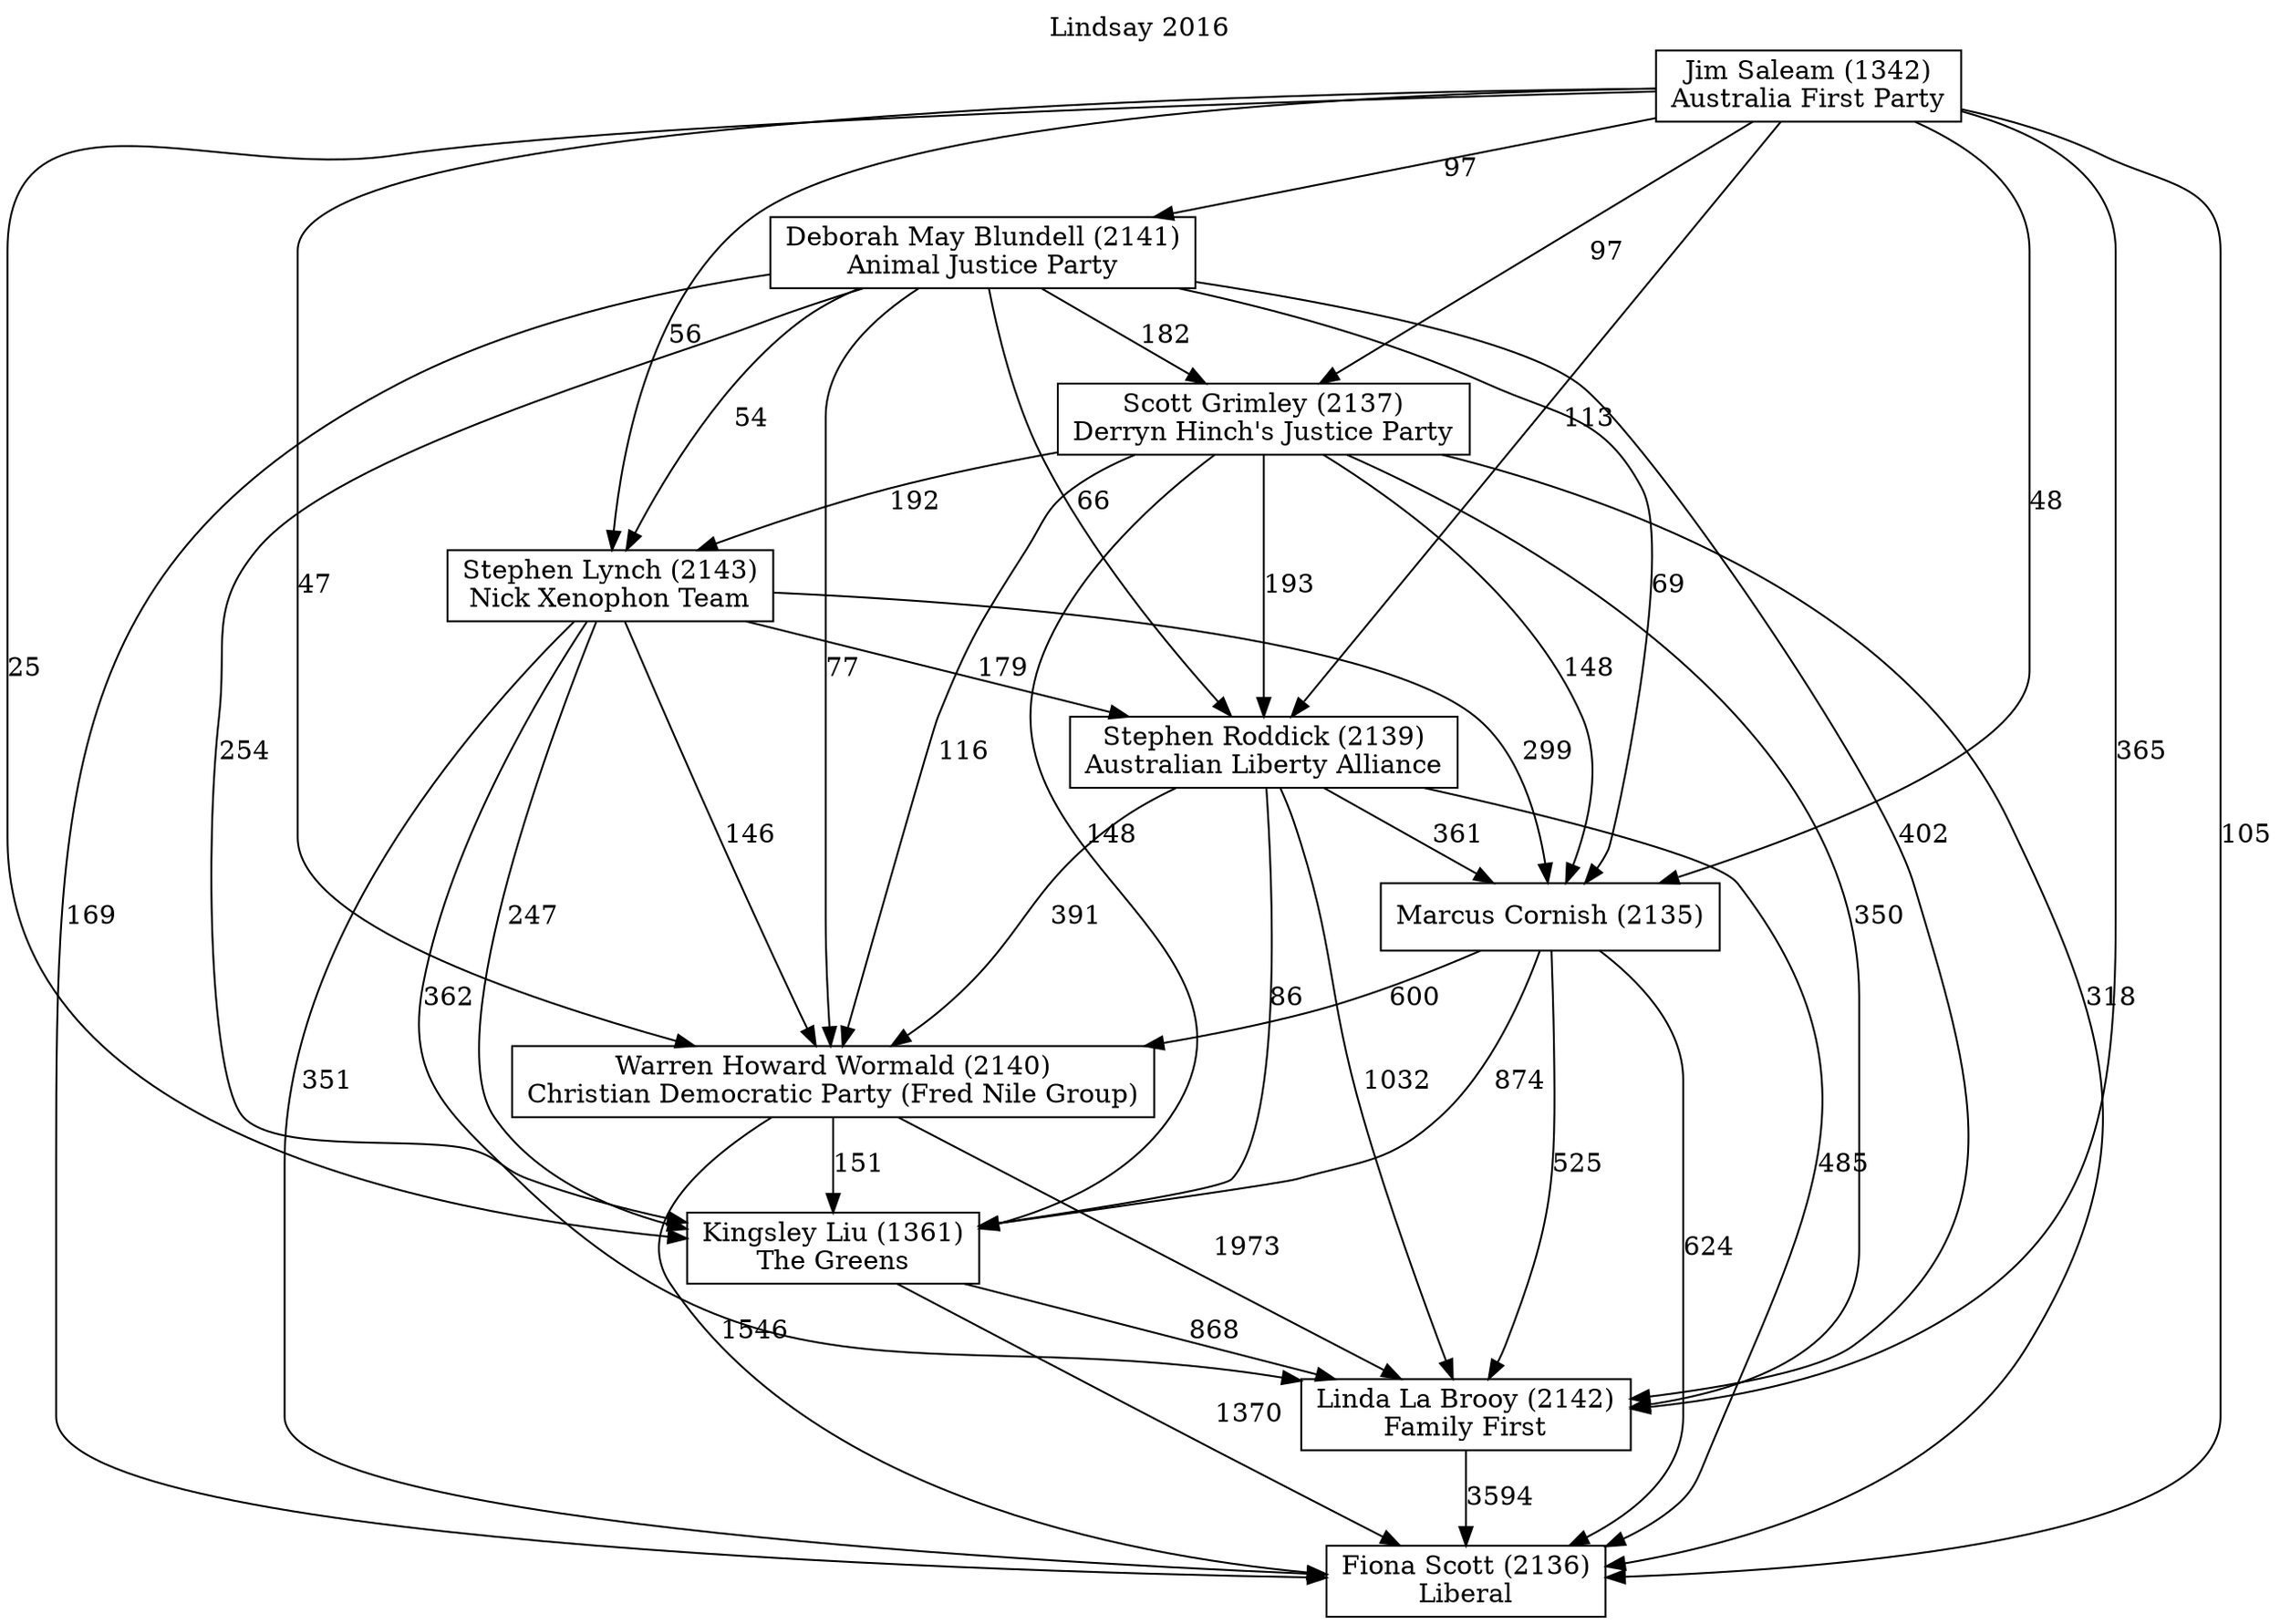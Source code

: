 // House preference flow
digraph "Fiona Scott (2136)_Lindsay_2016" {
	graph [label="Lindsay 2016" labelloc=t mclimit=10]
	node [shape=box]
	"Fiona Scott (2136)" [label="Fiona Scott (2136)
Liberal"]
	"Linda La Brooy (2142)" [label="Linda La Brooy (2142)
Family First"]
	"Kingsley Liu (1361)" [label="Kingsley Liu (1361)
The Greens"]
	"Warren Howard Wormald (2140)" [label="Warren Howard Wormald (2140)
Christian Democratic Party (Fred Nile Group)"]
	"Marcus Cornish (2135)" [label="Marcus Cornish (2135)
"]
	"Stephen Roddick (2139)" [label="Stephen Roddick (2139)
Australian Liberty Alliance"]
	"Stephen Lynch (2143)" [label="Stephen Lynch (2143)
Nick Xenophon Team"]
	"Scott Grimley (2137)" [label="Scott Grimley (2137)
Derryn Hinch's Justice Party"]
	"Deborah May Blundell (2141)" [label="Deborah May Blundell (2141)
Animal Justice Party"]
	"Jim Saleam (1342)" [label="Jim Saleam (1342)
Australia First Party"]
	"Linda La Brooy (2142)" -> "Fiona Scott (2136)" [label=3594]
	"Kingsley Liu (1361)" -> "Linda La Brooy (2142)" [label=868]
	"Warren Howard Wormald (2140)" -> "Kingsley Liu (1361)" [label=151]
	"Marcus Cornish (2135)" -> "Warren Howard Wormald (2140)" [label=600]
	"Stephen Roddick (2139)" -> "Marcus Cornish (2135)" [label=361]
	"Stephen Lynch (2143)" -> "Stephen Roddick (2139)" [label=179]
	"Scott Grimley (2137)" -> "Stephen Lynch (2143)" [label=192]
	"Deborah May Blundell (2141)" -> "Scott Grimley (2137)" [label=182]
	"Jim Saleam (1342)" -> "Deborah May Blundell (2141)" [label=97]
	"Kingsley Liu (1361)" -> "Fiona Scott (2136)" [label=1370]
	"Warren Howard Wormald (2140)" -> "Fiona Scott (2136)" [label=1546]
	"Marcus Cornish (2135)" -> "Fiona Scott (2136)" [label=624]
	"Stephen Roddick (2139)" -> "Fiona Scott (2136)" [label=485]
	"Stephen Lynch (2143)" -> "Fiona Scott (2136)" [label=351]
	"Scott Grimley (2137)" -> "Fiona Scott (2136)" [label=318]
	"Deborah May Blundell (2141)" -> "Fiona Scott (2136)" [label=169]
	"Jim Saleam (1342)" -> "Fiona Scott (2136)" [label=105]
	"Jim Saleam (1342)" -> "Scott Grimley (2137)" [label=97]
	"Deborah May Blundell (2141)" -> "Stephen Lynch (2143)" [label=54]
	"Jim Saleam (1342)" -> "Stephen Lynch (2143)" [label=56]
	"Scott Grimley (2137)" -> "Stephen Roddick (2139)" [label=193]
	"Deborah May Blundell (2141)" -> "Stephen Roddick (2139)" [label=66]
	"Jim Saleam (1342)" -> "Stephen Roddick (2139)" [label=113]
	"Stephen Lynch (2143)" -> "Marcus Cornish (2135)" [label=299]
	"Scott Grimley (2137)" -> "Marcus Cornish (2135)" [label=148]
	"Deborah May Blundell (2141)" -> "Marcus Cornish (2135)" [label=69]
	"Jim Saleam (1342)" -> "Marcus Cornish (2135)" [label=48]
	"Stephen Roddick (2139)" -> "Warren Howard Wormald (2140)" [label=391]
	"Stephen Lynch (2143)" -> "Warren Howard Wormald (2140)" [label=146]
	"Scott Grimley (2137)" -> "Warren Howard Wormald (2140)" [label=116]
	"Deborah May Blundell (2141)" -> "Warren Howard Wormald (2140)" [label=77]
	"Jim Saleam (1342)" -> "Warren Howard Wormald (2140)" [label=47]
	"Marcus Cornish (2135)" -> "Kingsley Liu (1361)" [label=874]
	"Stephen Roddick (2139)" -> "Kingsley Liu (1361)" [label=86]
	"Stephen Lynch (2143)" -> "Kingsley Liu (1361)" [label=247]
	"Scott Grimley (2137)" -> "Kingsley Liu (1361)" [label=148]
	"Deborah May Blundell (2141)" -> "Kingsley Liu (1361)" [label=254]
	"Jim Saleam (1342)" -> "Kingsley Liu (1361)" [label=25]
	"Warren Howard Wormald (2140)" -> "Linda La Brooy (2142)" [label=1973]
	"Marcus Cornish (2135)" -> "Linda La Brooy (2142)" [label=525]
	"Stephen Roddick (2139)" -> "Linda La Brooy (2142)" [label=1032]
	"Stephen Lynch (2143)" -> "Linda La Brooy (2142)" [label=362]
	"Scott Grimley (2137)" -> "Linda La Brooy (2142)" [label=350]
	"Deborah May Blundell (2141)" -> "Linda La Brooy (2142)" [label=402]
	"Jim Saleam (1342)" -> "Linda La Brooy (2142)" [label=365]
}
